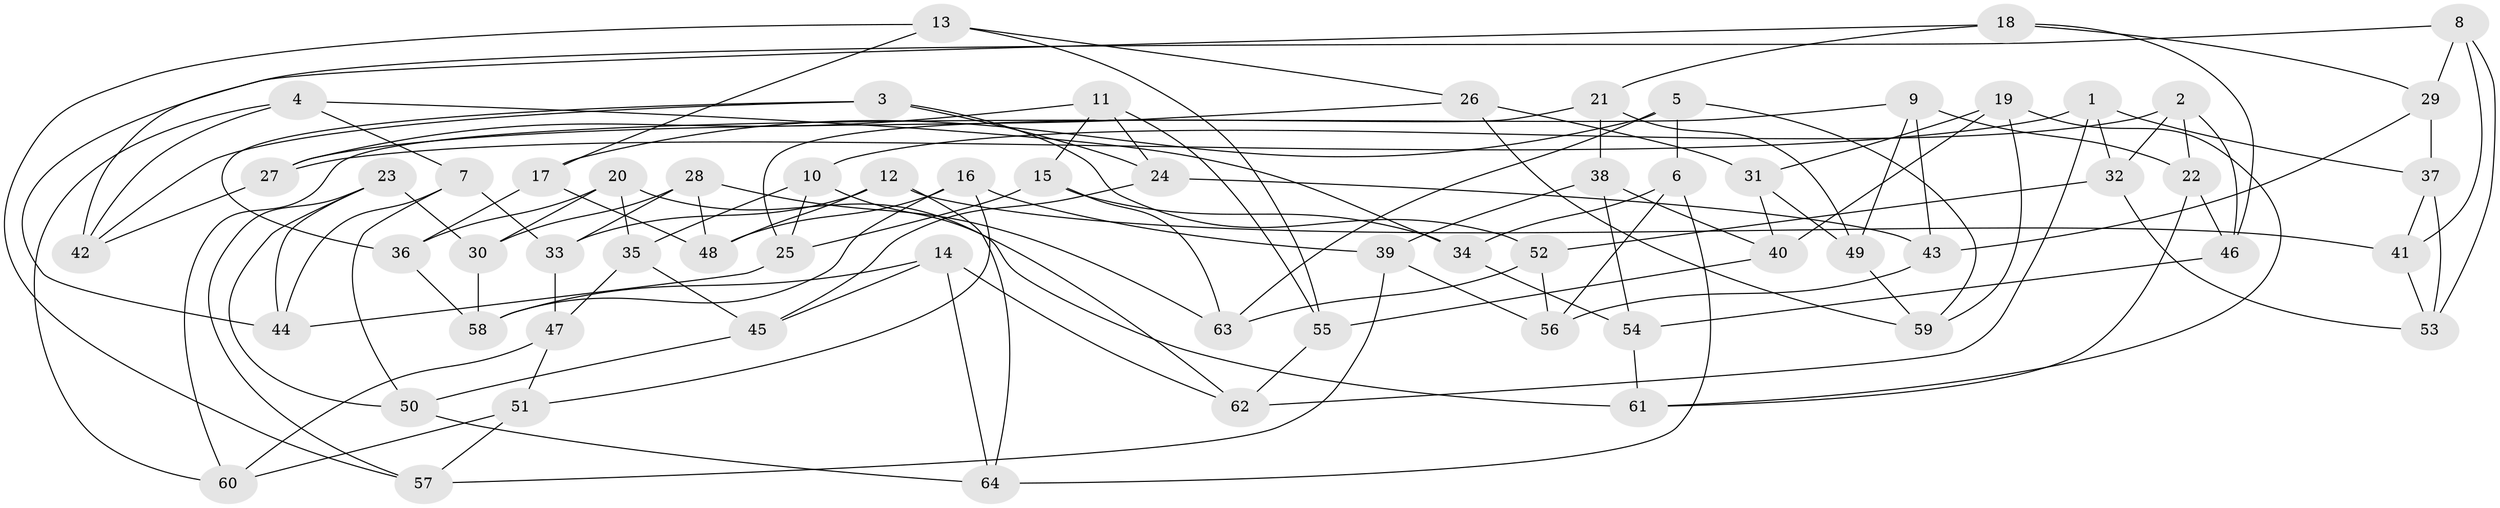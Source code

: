 // coarse degree distribution, {6: 0.5263157894736842, 5: 0.13157894736842105, 4: 0.3157894736842105, 3: 0.02631578947368421}
// Generated by graph-tools (version 1.1) at 2025/24/03/03/25 07:24:28]
// undirected, 64 vertices, 128 edges
graph export_dot {
graph [start="1"]
  node [color=gray90,style=filled];
  1;
  2;
  3;
  4;
  5;
  6;
  7;
  8;
  9;
  10;
  11;
  12;
  13;
  14;
  15;
  16;
  17;
  18;
  19;
  20;
  21;
  22;
  23;
  24;
  25;
  26;
  27;
  28;
  29;
  30;
  31;
  32;
  33;
  34;
  35;
  36;
  37;
  38;
  39;
  40;
  41;
  42;
  43;
  44;
  45;
  46;
  47;
  48;
  49;
  50;
  51;
  52;
  53;
  54;
  55;
  56;
  57;
  58;
  59;
  60;
  61;
  62;
  63;
  64;
  1 -- 27;
  1 -- 32;
  1 -- 62;
  1 -- 37;
  2 -- 46;
  2 -- 10;
  2 -- 32;
  2 -- 22;
  3 -- 36;
  3 -- 52;
  3 -- 42;
  3 -- 24;
  4 -- 34;
  4 -- 60;
  4 -- 7;
  4 -- 42;
  5 -- 6;
  5 -- 17;
  5 -- 59;
  5 -- 63;
  6 -- 34;
  6 -- 64;
  6 -- 56;
  7 -- 33;
  7 -- 50;
  7 -- 44;
  8 -- 53;
  8 -- 29;
  8 -- 44;
  8 -- 41;
  9 -- 49;
  9 -- 43;
  9 -- 22;
  9 -- 60;
  10 -- 35;
  10 -- 62;
  10 -- 25;
  11 -- 27;
  11 -- 55;
  11 -- 15;
  11 -- 24;
  12 -- 64;
  12 -- 33;
  12 -- 48;
  12 -- 41;
  13 -- 26;
  13 -- 55;
  13 -- 17;
  13 -- 57;
  14 -- 58;
  14 -- 45;
  14 -- 64;
  14 -- 62;
  15 -- 63;
  15 -- 25;
  15 -- 34;
  16 -- 51;
  16 -- 39;
  16 -- 48;
  16 -- 58;
  17 -- 48;
  17 -- 36;
  18 -- 42;
  18 -- 21;
  18 -- 29;
  18 -- 46;
  19 -- 40;
  19 -- 31;
  19 -- 61;
  19 -- 59;
  20 -- 36;
  20 -- 61;
  20 -- 35;
  20 -- 30;
  21 -- 49;
  21 -- 38;
  21 -- 25;
  22 -- 61;
  22 -- 46;
  23 -- 50;
  23 -- 57;
  23 -- 30;
  23 -- 44;
  24 -- 45;
  24 -- 43;
  25 -- 44;
  26 -- 27;
  26 -- 59;
  26 -- 31;
  27 -- 42;
  28 -- 48;
  28 -- 33;
  28 -- 63;
  28 -- 30;
  29 -- 37;
  29 -- 43;
  30 -- 58;
  31 -- 49;
  31 -- 40;
  32 -- 53;
  32 -- 52;
  33 -- 47;
  34 -- 54;
  35 -- 45;
  35 -- 47;
  36 -- 58;
  37 -- 53;
  37 -- 41;
  38 -- 54;
  38 -- 40;
  38 -- 39;
  39 -- 57;
  39 -- 56;
  40 -- 55;
  41 -- 53;
  43 -- 56;
  45 -- 50;
  46 -- 54;
  47 -- 51;
  47 -- 60;
  49 -- 59;
  50 -- 64;
  51 -- 60;
  51 -- 57;
  52 -- 63;
  52 -- 56;
  54 -- 61;
  55 -- 62;
}
